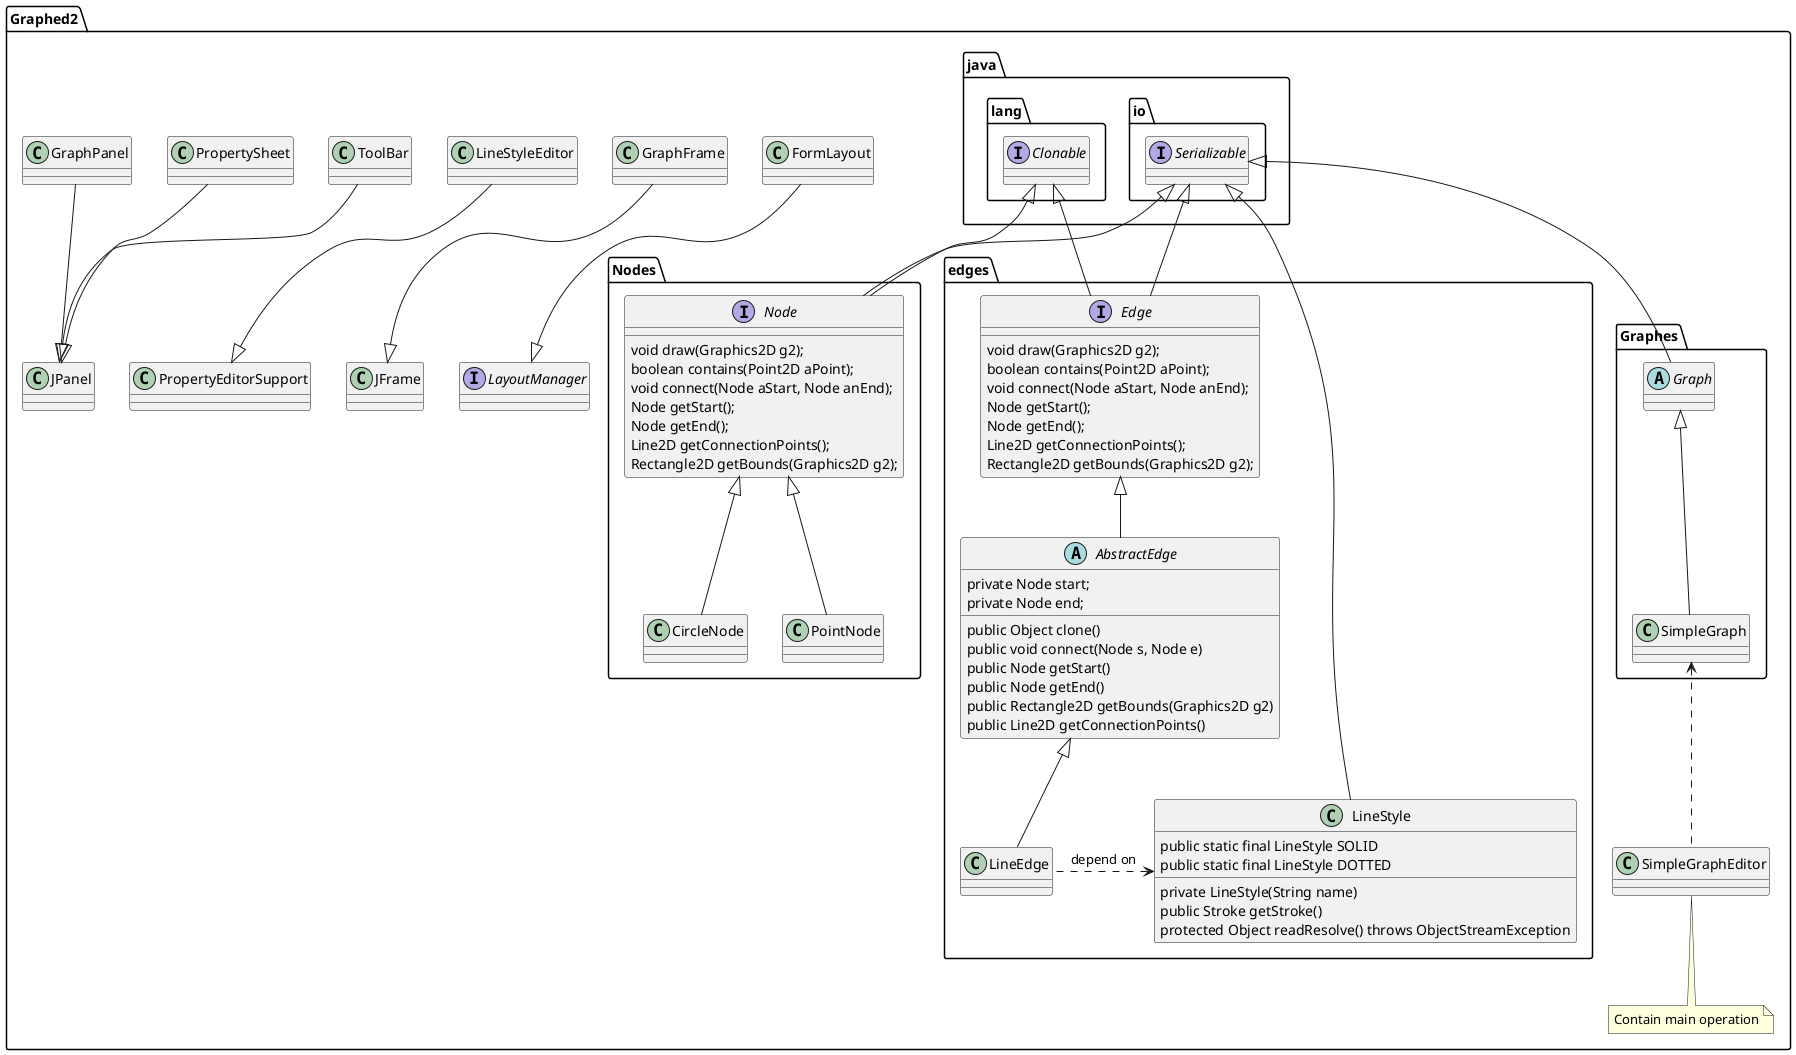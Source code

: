 @startuml Diagramme de classe
package Graphed2{
class FormLayout
class GraphFrame
class GraphPanel
class JFrame
class JPanel
class LineStyleEditor
class PropertyEditorSupport
class PropertySheet
class SimpleGraphEditor
note bottom of SimpleGraphEditor: Contain main operation
class ToolBar
interface java.lang.Clonable
interface LayoutManager
interface java.io.Serializable

package Nodes {
interface Node {
   void draw(Graphics2D g2);
   boolean contains(Point2D aPoint);
   void connect(Node aStart, Node anEnd);
   Node getStart();
   Node getEnd();
   Line2D getConnectionPoints();
   Rectangle2D getBounds(Graphics2D g2);

}
class PointNode
class CircleNode
    }

package edges {
    abstract class AbstractEdge{
        public Object clone()
        public void connect(Node s, Node e)
        public Node getStart()
        public Node getEnd()
        public Rectangle2D getBounds(Graphics2D g2)
        public Line2D getConnectionPoints()
        private Node start;
        private Node end;
    }
    interface Edge {
        void draw(Graphics2D g2);
        boolean contains(Point2D aPoint);
        void connect(Node aStart, Node anEnd);
        Node getStart();
        Node getEnd();
        Line2D getConnectionPoints();
        Rectangle2D getBounds(Graphics2D g2);
    }
    class LineEdge
    class LineStyle {
        private LineStyle(String name) 
        public Stroke getStroke()
        protected Object readResolve() throws ObjectStreamException
        public static final LineStyle SOLID 
        public static final LineStyle DOTTED 
    }
}

 package Graphes {
    abstract class Graph

    class SimpleGraph
}
AbstractEdge -up-|> Edge
Graph -up-|> java.io.Serializable
CircleNode -up-|> Node
FormLayout --|> LayoutManager
GraphFrame --|> JFrame
GraphPanel --|> JPanel
LineEdge -up-|> AbstractEdge
LineStyle -up-|> java.io.Serializable
LineStyleEditor --|> PropertyEditorSupport
PointNode -up-|> Node
PropertySheet --|> JPanel
SimpleGraph -up-|> Graph
ToolBar --|> JPanel
Edge -up-|> java.io.Serializable
Node -up-|> java.io.Serializable

LineEdge .left-> LineStyle: depend on
Edge -up-|> java.lang.Clonable
Node -up-|> java.lang.Clonable
SimpleGraphEditor .up.> SimpleGraph
}
@enduml